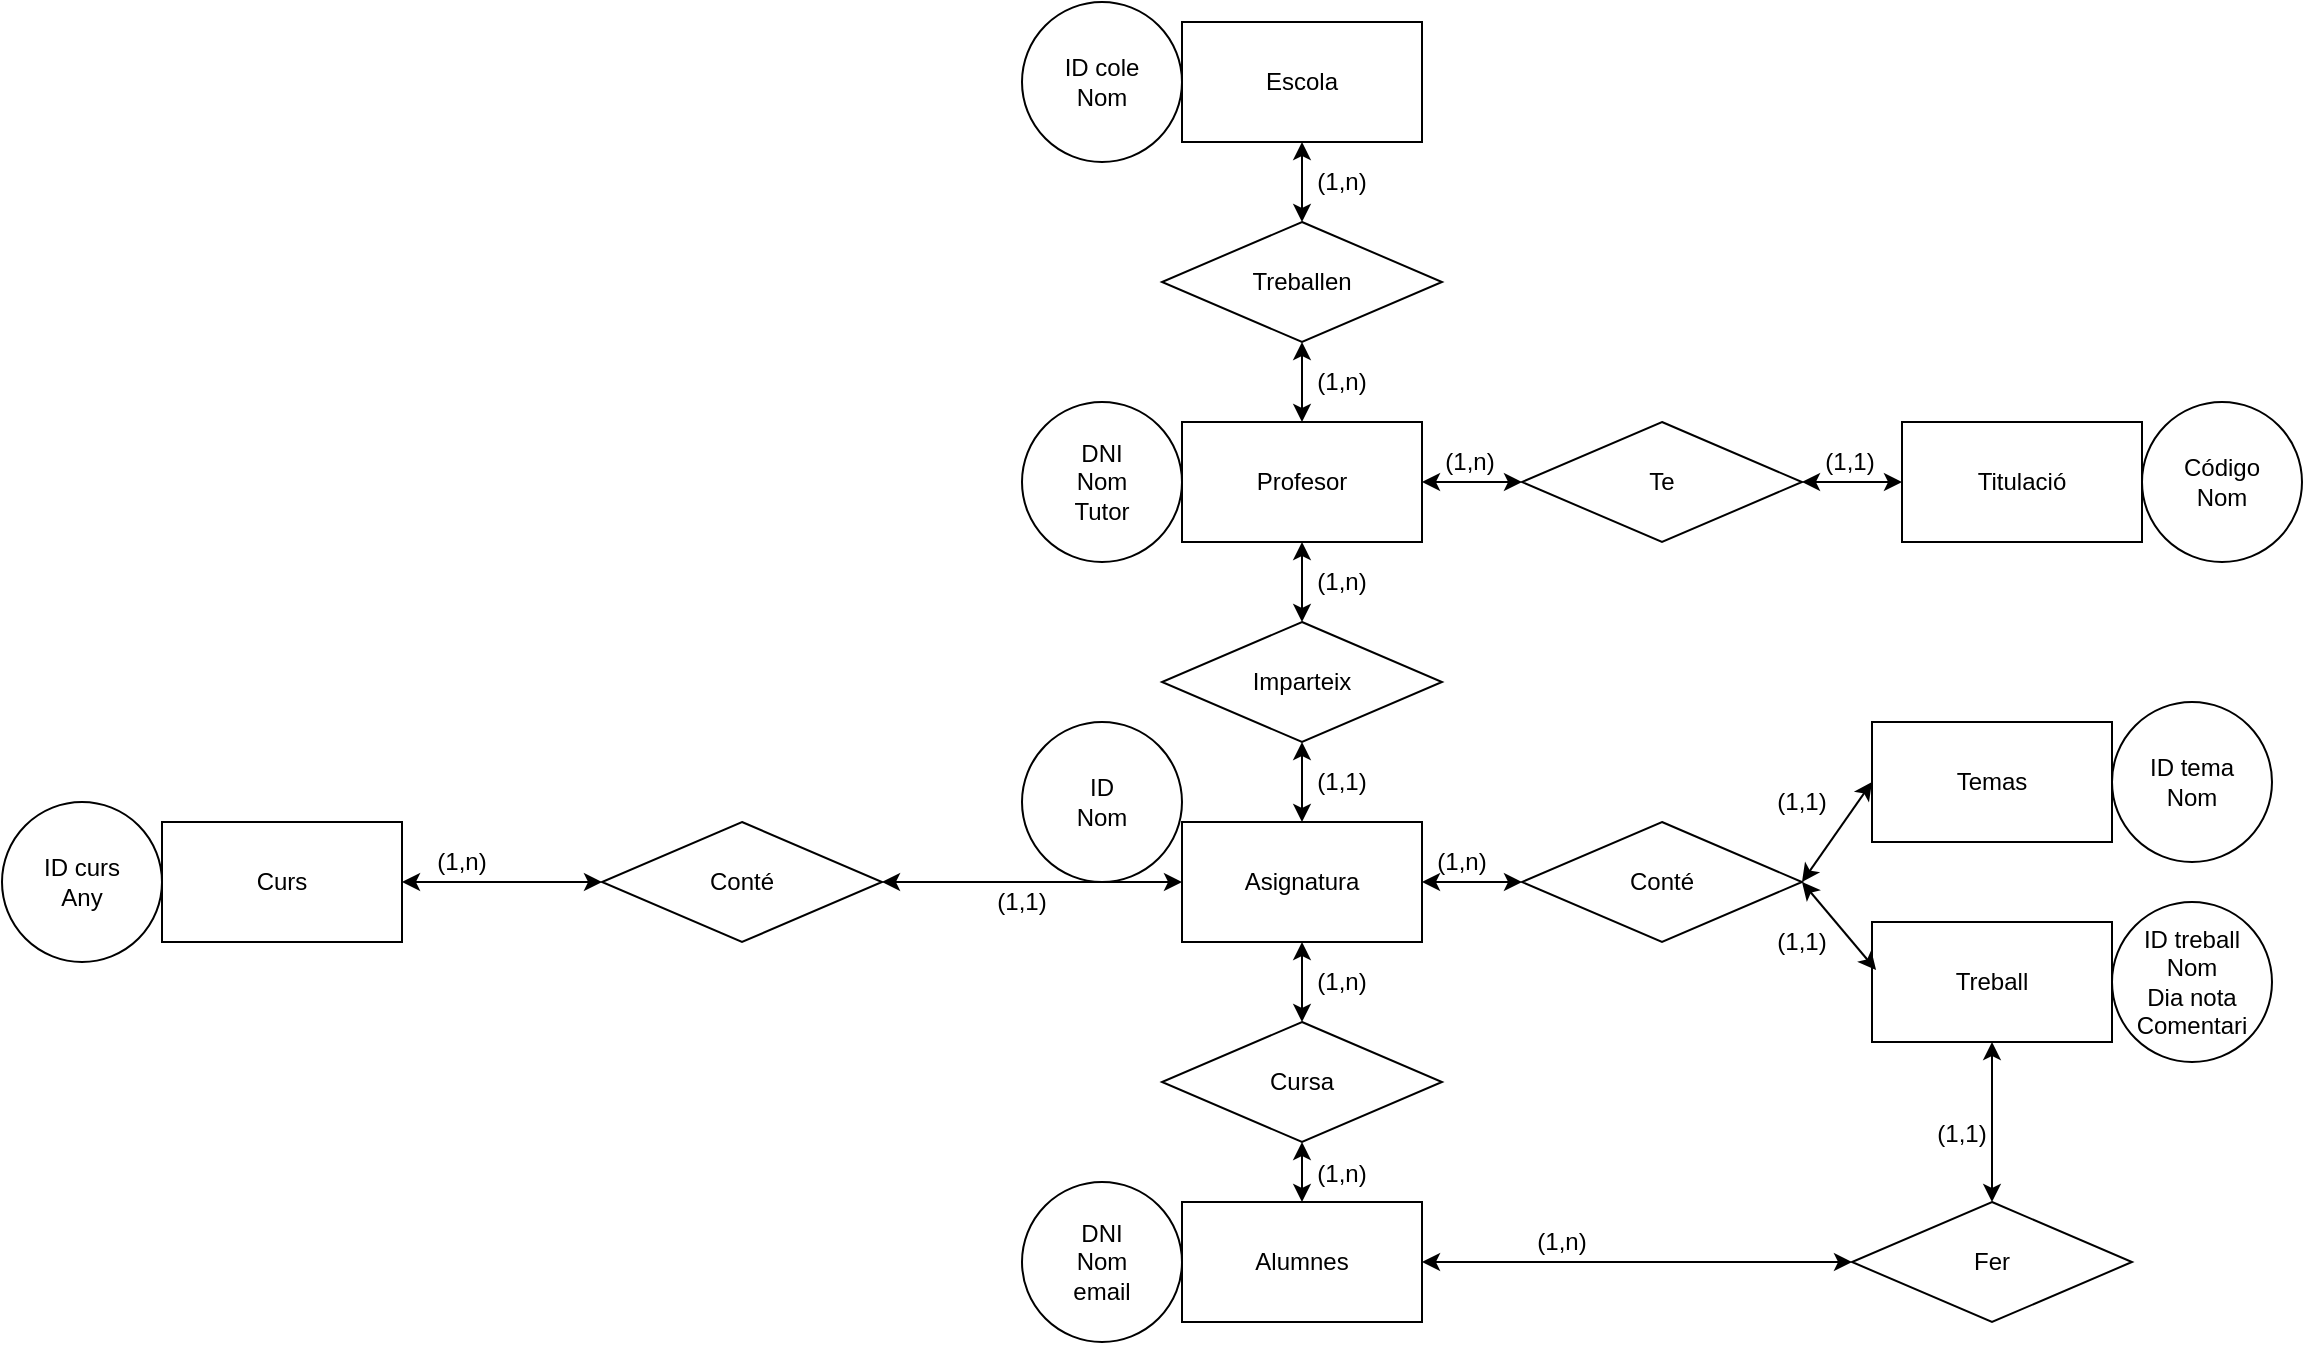 <mxfile version="21.6.5" type="device">
  <diagram name="Página-1" id="5zHXMqFjfcvb8pljtuNk">
    <mxGraphModel dx="2315" dy="510" grid="1" gridSize="10" guides="1" tooltips="1" connect="1" arrows="1" fold="1" page="1" pageScale="1" pageWidth="1169" pageHeight="827" math="0" shadow="0">
      <root>
        <mxCell id="0" />
        <mxCell id="1" parent="0" />
        <mxCell id="2iaHC1l4n2G9DtWah1s3-1" value="Treball" style="rounded=0;whiteSpace=wrap;html=1;" parent="1" vertex="1">
          <mxGeometry x="425" y="460" width="120" height="60" as="geometry" />
        </mxCell>
        <mxCell id="2iaHC1l4n2G9DtWah1s3-3" value="Temas" style="rounded=0;whiteSpace=wrap;html=1;" parent="1" vertex="1">
          <mxGeometry x="425" y="360" width="120" height="60" as="geometry" />
        </mxCell>
        <mxCell id="2iaHC1l4n2G9DtWah1s3-4" value="Titulació" style="rounded=0;whiteSpace=wrap;html=1;" parent="1" vertex="1">
          <mxGeometry x="440" y="210" width="120" height="60" as="geometry" />
        </mxCell>
        <mxCell id="2iaHC1l4n2G9DtWah1s3-5" value="Curs" style="rounded=0;whiteSpace=wrap;html=1;" parent="1" vertex="1">
          <mxGeometry x="-430" y="410" width="120" height="60" as="geometry" />
        </mxCell>
        <mxCell id="2iaHC1l4n2G9DtWah1s3-6" value="Alumnes" style="rounded=0;whiteSpace=wrap;html=1;" parent="1" vertex="1">
          <mxGeometry x="80" y="600" width="120" height="60" as="geometry" />
        </mxCell>
        <mxCell id="2iaHC1l4n2G9DtWah1s3-7" value="Asignatura" style="rounded=0;whiteSpace=wrap;html=1;" parent="1" vertex="1">
          <mxGeometry x="80" y="410" width="120" height="60" as="geometry" />
        </mxCell>
        <mxCell id="2iaHC1l4n2G9DtWah1s3-8" value="Profesor" style="rounded=0;whiteSpace=wrap;html=1;" parent="1" vertex="1">
          <mxGeometry x="80" y="210" width="120" height="60" as="geometry" />
        </mxCell>
        <mxCell id="2iaHC1l4n2G9DtWah1s3-9" value="Escola" style="rounded=0;whiteSpace=wrap;html=1;" parent="1" vertex="1">
          <mxGeometry x="80" y="10" width="120" height="60" as="geometry" />
        </mxCell>
        <mxCell id="2iaHC1l4n2G9DtWah1s3-10" value="ID treball&lt;br&gt;Nom&lt;br&gt;Dia nota&lt;br&gt;Comentari" style="ellipse;whiteSpace=wrap;html=1;aspect=fixed;" parent="1" vertex="1">
          <mxGeometry x="545" y="450" width="80" height="80" as="geometry" />
        </mxCell>
        <mxCell id="2iaHC1l4n2G9DtWah1s3-12" value="ID tema&lt;br&gt;Nom" style="ellipse;whiteSpace=wrap;html=1;aspect=fixed;" parent="1" vertex="1">
          <mxGeometry x="545" y="350" width="80" height="80" as="geometry" />
        </mxCell>
        <mxCell id="2iaHC1l4n2G9DtWah1s3-13" value="Código&lt;br&gt;Nom" style="ellipse;whiteSpace=wrap;html=1;aspect=fixed;" parent="1" vertex="1">
          <mxGeometry x="560" y="200" width="80" height="80" as="geometry" />
        </mxCell>
        <mxCell id="2iaHC1l4n2G9DtWah1s3-14" value="ID curs&lt;br&gt;Any" style="ellipse;whiteSpace=wrap;html=1;aspect=fixed;" parent="1" vertex="1">
          <mxGeometry x="-510" y="400" width="80" height="80" as="geometry" />
        </mxCell>
        <mxCell id="2iaHC1l4n2G9DtWah1s3-15" value="DNI&lt;br&gt;Nom&lt;br&gt;email" style="ellipse;whiteSpace=wrap;html=1;aspect=fixed;" parent="1" vertex="1">
          <mxGeometry y="590" width="80" height="80" as="geometry" />
        </mxCell>
        <mxCell id="2iaHC1l4n2G9DtWah1s3-16" value="ID&lt;br&gt;Nom" style="ellipse;whiteSpace=wrap;html=1;aspect=fixed;" parent="1" vertex="1">
          <mxGeometry y="360" width="80" height="80" as="geometry" />
        </mxCell>
        <mxCell id="2iaHC1l4n2G9DtWah1s3-17" value="DNI&lt;br&gt;Nom&lt;br&gt;Tutor" style="ellipse;whiteSpace=wrap;html=1;aspect=fixed;" parent="1" vertex="1">
          <mxGeometry y="200" width="80" height="80" as="geometry" />
        </mxCell>
        <mxCell id="2iaHC1l4n2G9DtWah1s3-18" value="ID cole&lt;br&gt;Nom" style="ellipse;whiteSpace=wrap;html=1;aspect=fixed;" parent="1" vertex="1">
          <mxGeometry width="80" height="80" as="geometry" />
        </mxCell>
        <mxCell id="2iaHC1l4n2G9DtWah1s3-19" value="Treballen" style="rhombus;whiteSpace=wrap;html=1;" parent="1" vertex="1">
          <mxGeometry x="70" y="110" width="140" height="60" as="geometry" />
        </mxCell>
        <mxCell id="2iaHC1l4n2G9DtWah1s3-21" value="Imparteix" style="rhombus;whiteSpace=wrap;html=1;" parent="1" vertex="1">
          <mxGeometry x="70" y="310" width="140" height="60" as="geometry" />
        </mxCell>
        <mxCell id="2iaHC1l4n2G9DtWah1s3-23" value="Te" style="rhombus;whiteSpace=wrap;html=1;" parent="1" vertex="1">
          <mxGeometry x="250" y="210" width="140" height="60" as="geometry" />
        </mxCell>
        <mxCell id="2iaHC1l4n2G9DtWah1s3-24" value="Conté" style="rhombus;whiteSpace=wrap;html=1;" parent="1" vertex="1">
          <mxGeometry x="250" y="410" width="140" height="60" as="geometry" />
        </mxCell>
        <mxCell id="2iaHC1l4n2G9DtWah1s3-26" value="" style="endArrow=classic;startArrow=classic;html=1;rounded=0;exitX=0.5;exitY=1;exitDx=0;exitDy=0;entryX=0.5;entryY=0;entryDx=0;entryDy=0;" parent="1" source="2iaHC1l4n2G9DtWah1s3-9" target="2iaHC1l4n2G9DtWah1s3-19" edge="1">
          <mxGeometry width="50" height="50" relative="1" as="geometry">
            <mxPoint x="530" y="280" as="sourcePoint" />
            <mxPoint x="580" y="230" as="targetPoint" />
          </mxGeometry>
        </mxCell>
        <mxCell id="2iaHC1l4n2G9DtWah1s3-27" value="" style="endArrow=classic;startArrow=classic;html=1;rounded=0;exitX=0.5;exitY=1;exitDx=0;exitDy=0;entryX=0.5;entryY=0;entryDx=0;entryDy=0;" parent="1" source="2iaHC1l4n2G9DtWah1s3-19" target="2iaHC1l4n2G9DtWah1s3-8" edge="1">
          <mxGeometry width="50" height="50" relative="1" as="geometry">
            <mxPoint x="530" y="280" as="sourcePoint" />
            <mxPoint x="580" y="230" as="targetPoint" />
          </mxGeometry>
        </mxCell>
        <mxCell id="2iaHC1l4n2G9DtWah1s3-28" value="" style="endArrow=classic;startArrow=classic;html=1;rounded=0;exitX=0.5;exitY=1;exitDx=0;exitDy=0;entryX=0.5;entryY=0;entryDx=0;entryDy=0;" parent="1" source="2iaHC1l4n2G9DtWah1s3-8" target="2iaHC1l4n2G9DtWah1s3-21" edge="1">
          <mxGeometry width="50" height="50" relative="1" as="geometry">
            <mxPoint x="530" y="280" as="sourcePoint" />
            <mxPoint x="580" y="230" as="targetPoint" />
          </mxGeometry>
        </mxCell>
        <mxCell id="2iaHC1l4n2G9DtWah1s3-29" value="" style="endArrow=classic;startArrow=classic;html=1;rounded=0;entryX=0.5;entryY=1;entryDx=0;entryDy=0;exitX=0.5;exitY=0;exitDx=0;exitDy=0;" parent="1" source="2iaHC1l4n2G9DtWah1s3-7" target="2iaHC1l4n2G9DtWah1s3-21" edge="1">
          <mxGeometry width="50" height="50" relative="1" as="geometry">
            <mxPoint x="530" y="440" as="sourcePoint" />
            <mxPoint x="580" y="390" as="targetPoint" />
          </mxGeometry>
        </mxCell>
        <mxCell id="2iaHC1l4n2G9DtWah1s3-30" value="Cursa" style="rhombus;whiteSpace=wrap;html=1;" parent="1" vertex="1">
          <mxGeometry x="70" y="510" width="140" height="60" as="geometry" />
        </mxCell>
        <mxCell id="2iaHC1l4n2G9DtWah1s3-31" value="" style="endArrow=classic;startArrow=classic;html=1;rounded=0;exitX=0.5;exitY=1;exitDx=0;exitDy=0;entryX=0.5;entryY=0;entryDx=0;entryDy=0;" parent="1" source="2iaHC1l4n2G9DtWah1s3-7" target="2iaHC1l4n2G9DtWah1s3-30" edge="1">
          <mxGeometry width="50" height="50" relative="1" as="geometry">
            <mxPoint x="530" y="590" as="sourcePoint" />
            <mxPoint x="580" y="540" as="targetPoint" />
          </mxGeometry>
        </mxCell>
        <mxCell id="2iaHC1l4n2G9DtWah1s3-32" value="" style="endArrow=classic;startArrow=classic;html=1;rounded=0;exitX=0.5;exitY=1;exitDx=0;exitDy=0;entryX=0.5;entryY=0;entryDx=0;entryDy=0;" parent="1" source="2iaHC1l4n2G9DtWah1s3-30" target="2iaHC1l4n2G9DtWah1s3-6" edge="1">
          <mxGeometry width="50" height="50" relative="1" as="geometry">
            <mxPoint x="530" y="590" as="sourcePoint" />
            <mxPoint x="580" y="540" as="targetPoint" />
          </mxGeometry>
        </mxCell>
        <mxCell id="2iaHC1l4n2G9DtWah1s3-33" value="" style="endArrow=classic;startArrow=classic;html=1;rounded=0;exitX=1;exitY=0.5;exitDx=0;exitDy=0;entryX=0;entryY=0.5;entryDx=0;entryDy=0;" parent="1" source="2iaHC1l4n2G9DtWah1s3-7" target="2iaHC1l4n2G9DtWah1s3-24" edge="1">
          <mxGeometry width="50" height="50" relative="1" as="geometry">
            <mxPoint x="530" y="590" as="sourcePoint" />
            <mxPoint x="580" y="540" as="targetPoint" />
          </mxGeometry>
        </mxCell>
        <mxCell id="2iaHC1l4n2G9DtWah1s3-34" value="" style="endArrow=classic;startArrow=classic;html=1;rounded=0;exitX=1;exitY=0.5;exitDx=0;exitDy=0;entryX=0;entryY=0.5;entryDx=0;entryDy=0;" parent="1" source="2iaHC1l4n2G9DtWah1s3-24" target="2iaHC1l4n2G9DtWah1s3-3" edge="1">
          <mxGeometry width="50" height="50" relative="1" as="geometry">
            <mxPoint x="530" y="590" as="sourcePoint" />
            <mxPoint x="580" y="540" as="targetPoint" />
          </mxGeometry>
        </mxCell>
        <mxCell id="2iaHC1l4n2G9DtWah1s3-35" value="" style="endArrow=classic;startArrow=classic;html=1;rounded=0;exitX=1;exitY=0.5;exitDx=0;exitDy=0;entryX=0.017;entryY=0.4;entryDx=0;entryDy=0;entryPerimeter=0;" parent="1" source="2iaHC1l4n2G9DtWah1s3-24" target="2iaHC1l4n2G9DtWah1s3-1" edge="1">
          <mxGeometry width="50" height="50" relative="1" as="geometry">
            <mxPoint x="530" y="590" as="sourcePoint" />
            <mxPoint x="580" y="540" as="targetPoint" />
          </mxGeometry>
        </mxCell>
        <mxCell id="2iaHC1l4n2G9DtWah1s3-36" value="" style="endArrow=classic;startArrow=classic;html=1;rounded=0;exitX=1;exitY=0.5;exitDx=0;exitDy=0;entryX=0;entryY=0.5;entryDx=0;entryDy=0;" parent="1" source="2iaHC1l4n2G9DtWah1s3-8" target="2iaHC1l4n2G9DtWah1s3-23" edge="1">
          <mxGeometry width="50" height="50" relative="1" as="geometry">
            <mxPoint x="530" y="320" as="sourcePoint" />
            <mxPoint x="580" y="270" as="targetPoint" />
          </mxGeometry>
        </mxCell>
        <mxCell id="2iaHC1l4n2G9DtWah1s3-37" value="" style="endArrow=classic;startArrow=classic;html=1;rounded=0;exitX=1;exitY=0.5;exitDx=0;exitDy=0;entryX=0;entryY=0.5;entryDx=0;entryDy=0;" parent="1" source="2iaHC1l4n2G9DtWah1s3-23" target="2iaHC1l4n2G9DtWah1s3-4" edge="1">
          <mxGeometry width="50" height="50" relative="1" as="geometry">
            <mxPoint x="530" y="320" as="sourcePoint" />
            <mxPoint x="580" y="270" as="targetPoint" />
          </mxGeometry>
        </mxCell>
        <mxCell id="2iaHC1l4n2G9DtWah1s3-38" value="Conté" style="rhombus;whiteSpace=wrap;html=1;" parent="1" vertex="1">
          <mxGeometry x="-210" y="410" width="140" height="60" as="geometry" />
        </mxCell>
        <mxCell id="2iaHC1l4n2G9DtWah1s3-39" value="" style="endArrow=classic;startArrow=classic;html=1;rounded=0;exitX=1;exitY=0.5;exitDx=0;exitDy=0;entryX=0;entryY=0.5;entryDx=0;entryDy=0;" parent="1" source="2iaHC1l4n2G9DtWah1s3-5" target="2iaHC1l4n2G9DtWah1s3-38" edge="1">
          <mxGeometry width="50" height="50" relative="1" as="geometry">
            <mxPoint x="50" y="450" as="sourcePoint" />
            <mxPoint x="100" y="400" as="targetPoint" />
          </mxGeometry>
        </mxCell>
        <mxCell id="2iaHC1l4n2G9DtWah1s3-40" value="" style="endArrow=classic;startArrow=classic;html=1;rounded=0;exitX=1;exitY=0.5;exitDx=0;exitDy=0;entryX=0;entryY=0.5;entryDx=0;entryDy=0;" parent="1" source="2iaHC1l4n2G9DtWah1s3-38" target="2iaHC1l4n2G9DtWah1s3-7" edge="1">
          <mxGeometry width="50" height="50" relative="1" as="geometry">
            <mxPoint x="50" y="450" as="sourcePoint" />
            <mxPoint x="100" y="400" as="targetPoint" />
          </mxGeometry>
        </mxCell>
        <mxCell id="2iaHC1l4n2G9DtWah1s3-41" value="(1,n)" style="text;html=1;strokeColor=none;fillColor=none;align=center;verticalAlign=middle;whiteSpace=wrap;rounded=0;" parent="1" vertex="1">
          <mxGeometry x="150" y="80" width="20" height="20" as="geometry" />
        </mxCell>
        <mxCell id="2iaHC1l4n2G9DtWah1s3-42" value="(1,n)" style="text;html=1;strokeColor=none;fillColor=none;align=center;verticalAlign=middle;whiteSpace=wrap;rounded=0;" parent="1" vertex="1">
          <mxGeometry x="150" y="180" width="20" height="20" as="geometry" />
        </mxCell>
        <mxCell id="2iaHC1l4n2G9DtWah1s3-47" value="(1,1)" style="text;html=1;strokeColor=none;fillColor=none;align=center;verticalAlign=middle;whiteSpace=wrap;rounded=0;" parent="1" vertex="1">
          <mxGeometry x="150" y="380" width="20" height="20" as="geometry" />
        </mxCell>
        <mxCell id="2iaHC1l4n2G9DtWah1s3-48" value="(1,1)" style="text;html=1;strokeColor=none;fillColor=none;align=center;verticalAlign=middle;whiteSpace=wrap;rounded=0;" parent="1" vertex="1">
          <mxGeometry x="380" y="460" width="20" height="20" as="geometry" />
        </mxCell>
        <mxCell id="2iaHC1l4n2G9DtWah1s3-49" value="(1,n)" style="text;html=1;strokeColor=none;fillColor=none;align=center;verticalAlign=middle;whiteSpace=wrap;rounded=0;" parent="1" vertex="1">
          <mxGeometry x="214" y="220" width="20" height="20" as="geometry" />
        </mxCell>
        <mxCell id="2iaHC1l4n2G9DtWah1s3-50" value="(1,n)" style="text;html=1;strokeColor=none;fillColor=none;align=center;verticalAlign=middle;whiteSpace=wrap;rounded=0;" parent="1" vertex="1">
          <mxGeometry x="150" y="280" width="20" height="20" as="geometry" />
        </mxCell>
        <mxCell id="2iaHC1l4n2G9DtWah1s3-51" value="(1,n)" style="text;html=1;strokeColor=none;fillColor=none;align=center;verticalAlign=middle;whiteSpace=wrap;rounded=0;" parent="1" vertex="1">
          <mxGeometry x="-290" y="420" width="20" height="20" as="geometry" />
        </mxCell>
        <mxCell id="2iaHC1l4n2G9DtWah1s3-52" value="(1,1)" style="text;html=1;strokeColor=none;fillColor=none;align=center;verticalAlign=middle;whiteSpace=wrap;rounded=0;" parent="1" vertex="1">
          <mxGeometry x="-10" y="440" width="20" height="20" as="geometry" />
        </mxCell>
        <mxCell id="2iaHC1l4n2G9DtWah1s3-53" value="(1,n)" style="text;html=1;strokeColor=none;fillColor=none;align=center;verticalAlign=middle;whiteSpace=wrap;rounded=0;" parent="1" vertex="1">
          <mxGeometry x="150" y="480" width="20" height="20" as="geometry" />
        </mxCell>
        <mxCell id="2iaHC1l4n2G9DtWah1s3-54" value="(1,n)" style="text;html=1;strokeColor=none;fillColor=none;align=center;verticalAlign=middle;whiteSpace=wrap;rounded=0;" parent="1" vertex="1">
          <mxGeometry x="150" y="576" width="20" height="20" as="geometry" />
        </mxCell>
        <mxCell id="2iaHC1l4n2G9DtWah1s3-55" value="(1,n)" style="text;html=1;strokeColor=none;fillColor=none;align=center;verticalAlign=middle;whiteSpace=wrap;rounded=0;" parent="1" vertex="1">
          <mxGeometry x="210" y="420" width="20" height="20" as="geometry" />
        </mxCell>
        <mxCell id="2iaHC1l4n2G9DtWah1s3-57" value="(1,1)" style="text;html=1;strokeColor=none;fillColor=none;align=center;verticalAlign=middle;whiteSpace=wrap;rounded=0;" parent="1" vertex="1">
          <mxGeometry x="380" y="390" width="20" height="20" as="geometry" />
        </mxCell>
        <mxCell id="2iaHC1l4n2G9DtWah1s3-58" value="(1,1)" style="text;html=1;strokeColor=none;fillColor=none;align=center;verticalAlign=middle;whiteSpace=wrap;rounded=0;" parent="1" vertex="1">
          <mxGeometry x="404" y="220" width="20" height="20" as="geometry" />
        </mxCell>
        <mxCell id="2iaHC1l4n2G9DtWah1s3-62" value="Fer" style="rhombus;whiteSpace=wrap;html=1;" parent="1" vertex="1">
          <mxGeometry x="415" y="600" width="140" height="60" as="geometry" />
        </mxCell>
        <mxCell id="2iaHC1l4n2G9DtWah1s3-64" value="" style="endArrow=classic;startArrow=classic;html=1;rounded=0;exitX=1;exitY=0.5;exitDx=0;exitDy=0;entryX=0;entryY=0.5;entryDx=0;entryDy=0;" parent="1" source="2iaHC1l4n2G9DtWah1s3-6" target="2iaHC1l4n2G9DtWah1s3-62" edge="1">
          <mxGeometry width="50" height="50" relative="1" as="geometry">
            <mxPoint x="170" y="440" as="sourcePoint" />
            <mxPoint x="220" y="390" as="targetPoint" />
          </mxGeometry>
        </mxCell>
        <mxCell id="2iaHC1l4n2G9DtWah1s3-65" value="(1,n)" style="text;html=1;strokeColor=none;fillColor=none;align=center;verticalAlign=middle;whiteSpace=wrap;rounded=0;" parent="1" vertex="1">
          <mxGeometry x="260" y="610" width="20" height="20" as="geometry" />
        </mxCell>
        <mxCell id="2iaHC1l4n2G9DtWah1s3-66" value="" style="endArrow=classic;startArrow=classic;html=1;rounded=0;entryX=0.5;entryY=1;entryDx=0;entryDy=0;exitX=0.5;exitY=0;exitDx=0;exitDy=0;" parent="1" source="2iaHC1l4n2G9DtWah1s3-62" target="2iaHC1l4n2G9DtWah1s3-1" edge="1">
          <mxGeometry width="50" height="50" relative="1" as="geometry">
            <mxPoint x="170" y="440" as="sourcePoint" />
            <mxPoint x="220" y="390" as="targetPoint" />
          </mxGeometry>
        </mxCell>
        <mxCell id="2iaHC1l4n2G9DtWah1s3-67" value="(1,1)" style="text;html=1;strokeColor=none;fillColor=none;align=center;verticalAlign=middle;whiteSpace=wrap;rounded=0;" parent="1" vertex="1">
          <mxGeometry x="460" y="556" width="20" height="20" as="geometry" />
        </mxCell>
      </root>
    </mxGraphModel>
  </diagram>
</mxfile>
